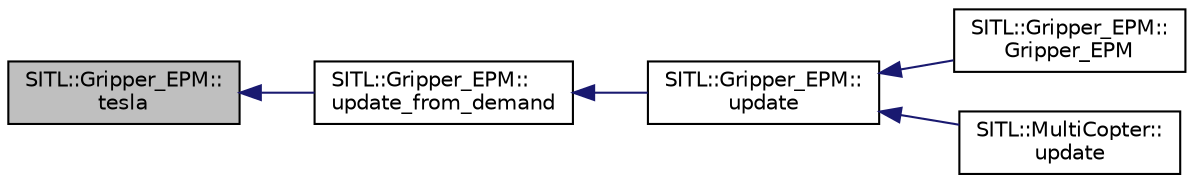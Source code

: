 digraph "SITL::Gripper_EPM::tesla"
{
 // INTERACTIVE_SVG=YES
  edge [fontname="Helvetica",fontsize="10",labelfontname="Helvetica",labelfontsize="10"];
  node [fontname="Helvetica",fontsize="10",shape=record];
  rankdir="LR";
  Node1 [label="SITL::Gripper_EPM::\ltesla",height=0.2,width=0.4,color="black", fillcolor="grey75", style="filled", fontcolor="black"];
  Node1 -> Node2 [dir="back",color="midnightblue",fontsize="10",style="solid",fontname="Helvetica"];
  Node2 [label="SITL::Gripper_EPM::\lupdate_from_demand",height=0.2,width=0.4,color="black", fillcolor="white", style="filled",URL="$classSITL_1_1Gripper__EPM.html#ad771cca0fe5dc87a3e656a7b3021c189"];
  Node2 -> Node3 [dir="back",color="midnightblue",fontsize="10",style="solid",fontname="Helvetica"];
  Node3 [label="SITL::Gripper_EPM::\lupdate",height=0.2,width=0.4,color="black", fillcolor="white", style="filled",URL="$classSITL_1_1Gripper__EPM.html#aee26bf4bc6df74079ec3faa7fb543253"];
  Node3 -> Node4 [dir="back",color="midnightblue",fontsize="10",style="solid",fontname="Helvetica"];
  Node4 [label="SITL::Gripper_EPM::\lGripper_EPM",height=0.2,width=0.4,color="black", fillcolor="white", style="filled",URL="$classSITL_1_1Gripper__EPM.html#a164feda4de50e6839ebffeb304ed303e"];
  Node3 -> Node5 [dir="back",color="midnightblue",fontsize="10",style="solid",fontname="Helvetica"];
  Node5 [label="SITL::MultiCopter::\lupdate",height=0.2,width=0.4,color="black", fillcolor="white", style="filled",URL="$classSITL_1_1MultiCopter.html#ad4df8bcd20625ce425cc9d73f9aa6a20"];
}
